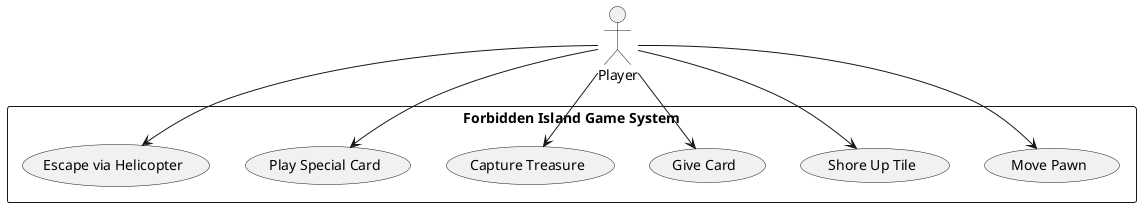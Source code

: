 @startuml

actor Player
rectangle "Forbidden Island Game System" {
  usecase "Move Pawn"
  usecase "Shore Up Tile"
  usecase "Give Card"
  usecase "Capture Treasure"
  usecase "Play Special Card"
  usecase "Escape via Helicopter"
}
Player --> "Move Pawn"
Player --> "Shore Up Tile"
Player --> "Give Card"
Player --> "Capture Treasure"
Player --> "Play Special Card"
Player --> "Escape via Helicopter"

@enduml
